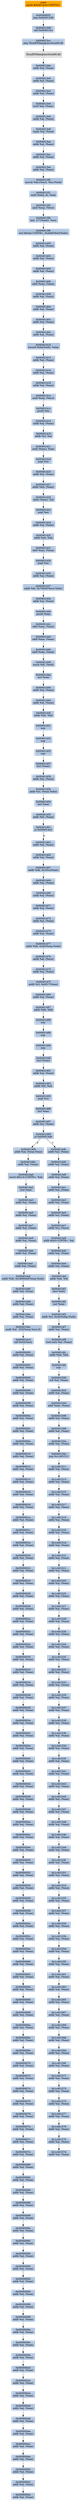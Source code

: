 digraph G {
node[shape=rectangle,style=filled,fillcolor=lightsteelblue,color=lightsteelblue]
bgcolor="transparent"
a0x004060eepushl_0x4014c4UINT32[label="start\npushl $0x4014c4<UINT32>",color="lightgrey",fillcolor="orange"];
a0x004060f3jmp_0x004013d9[label="0x004060f3\njmp 0x004013d9"];
a0x004013d9call_0x004013cc[label="0x004013d9\ncall 0x004013cc"];
a0x004013ccjmp_ThunRTMain_msvbvm60_dll[label="0x004013cc\njmp ThunRTMain@msvbvm60.dll"];
ThunRTMain_msvbvm60_dll[label="ThunRTMain@msvbvm60.dll",color="lightgrey",fillcolor="lightgrey"];
a0x004013deaddb_al_eax_[label="0x004013de\naddb %al, (%eax)"];
a0x004013e0addb_al_eax_[label="0x004013e0\naddb %al, (%eax)"];
a0x004013e2addb_al_eax_[label="0x004013e2\naddb %al, (%eax)"];
a0x004013e4xorb_al_eax_[label="0x004013e4\nxorb %al, (%eax)"];
a0x004013e6addb_al_eax_[label="0x004013e6\naddb %al, (%eax)"];
a0x004013e8cmpb_al_eax_[label="0x004013e8\ncmpb %al, (%eax)"];
a0x004013eaaddb_al_eax_[label="0x004013ea\naddb %al, (%eax)"];
a0x004013ecaddb_al_eax_[label="0x004013ec\naddb %al, (%eax)"];
a0x004013eeaddb_al_eax_[label="0x004013ee\naddb %al, (%eax)"];
a0x004013f0movsb_ds_esi__es_edi_[label="0x004013f0\nmovsb %ds:(%esi), %es:(%edi)"];
a0x004013f1andl_ebx4__eax[label="0x004013f1\nandl (%ebx,,4), %eax"];
a0x004013f4andl_esp_ecx_[label="0x004013f4\nandl %esp, (%ecx)"];
a0x004013f6leal__117edx__ecx[label="0x004013f6\nleal -117(%edx), %ecx"];
a0x004013f9xorl_0x4aUINT8_0x44603b42ebx_[label="0x004013f9\nxorl $0x4a<UINT8>, 0x44603b42(%ebx)"];
a0x00401400addb_al_eax_[label="0x00401400\naddb %al, (%eax)"];
a0x00401402addb_al_eax_[label="0x00401402\naddb %al, (%eax)"];
a0x00401404addb_al_eax_[label="0x00401404\naddb %al, (%eax)"];
a0x00401406addl_eax_eax_[label="0x00401406\naddl %eax, (%eax)"];
a0x00401408addb_al_eax_[label="0x00401408\naddb %al, (%eax)"];
a0x0040140aaddb_al_eax_[label="0x0040140a\naddb %al, (%eax)"];
a0x0040140caddb_al_eax_[label="0x0040140c\naddb %al, (%eax)"];
a0x0040140eaddb_al_eax_[label="0x0040140e\naddb %al, (%eax)"];
a0x00401410boundl_0x6eedi__ebp[label="0x00401410\nboundl 0x6e(%edi), %ebp"];
a0x00401413addb_al_eax_[label="0x00401413\naddb %al, (%eax)"];
a0x00401416addb_al_eax_[label="0x00401416\naddb %al, (%eax)"];
a0x00401418addb_al_eax_[label="0x00401418\naddb %al, (%eax)"];
a0x0040141aandl_esp_ecx_[label="0x0040141a\nandl %esp, (%ecx)"];
a0x0040141cpushl_es[label="0x0040141c\npushl %es"];
a0x0040141daddb_al_eax_[label="0x0040141d\naddb %al, (%eax)"];
a0x0040141faddb_cl_al[label="0x0040141f\naddb %cl, %al"];
a0x00401421andl_eax__eax[label="0x00401421\nandl (%eax), %eax"];
a0x00401424popl_es[label="0x00401424\npopl %es"];
a0x00401425addb_al_eax_[label="0x00401425\naddb %al, (%eax)"];
a0x00401427addb_bh_eax_[label="0x00401427\naddb %bh, (%eax)"];
a0x00401429sbbb_eax__al[label="0x00401429\nsbbb (%eax), %al"];
a0x0040142cpopl_es[label="0x0040142c\npopl %es"];
a0x0040142daddb_al_eax_[label="0x0040142d\naddb %al, (%eax)"];
a0x0040142faddb_ah_ah[label="0x0040142f\naddb %ah, %ah"];
a0x00401431sbbl_eax_eax_[label="0x00401431\nsbbl %eax, (%eax)"];
a0x00401434popl_es[label="0x00401434\npopl %es"];
a0x00401435addb_al_eax_[label="0x00401435\naddb %al, (%eax)"];
a0x00401437addb_bl_0x70040ecxebx_[label="0x00401437\naddb %bl, 0x70040(%ecx,%ebx)"];
a0x0040143eaddb_al_eax_[label="0x0040143e\naddb %al, (%eax)"];
a0x00401440pushl_eax[label="0x00401440\npushl %eax"];
a0x00401441sbbl_eax_eax_[label="0x00401441\nsbbl %eax, (%eax)"];
a0x00401444addl_eax_eax_[label="0x00401444\naddl %eax, (%eax)"];
a0x00401446addl_eax_eax_[label="0x00401446\naddl %eax, (%eax)"];
a0x00401448movb_dl_edi_[label="0x00401448\nmovb %dl, (%edi)"];
a0x0040144aincl_eax[label="0x0040144a\nincl %eax"];
a0x0040144baddb_al_eax_[label="0x0040144b\naddb %al, (%eax)"];
a0x0040144daddb_al_eax_[label="0x0040144d\naddb %al, (%eax)"];
a0x0040144faddb_bh_bh[label="0x0040144f\naddb %bh, %bh"];
a0x00401451nop_[label="0x00401451\nnop "];
a0x00401453nop_[label="0x00401453\nnop "];
a0x00401455nop_[label="0x00401455\nnop "];
a0x00401457incl_eax_[label="0x00401457\nincl (%eax)"];
a0x00401459addb_al_eax_[label="0x00401459\naddb %al, (%eax)"];
a0x0040145baddb_cl_eaxebx_[label="0x0040145b\naddb %cl, (%eax,%ebx)"];
a0x0040145eincl_eax[label="0x0040145e\nincl %eax"];
a0x0040145faddb_bl_eax_[label="0x0040145f\naddb %bl, (%eax)"];
a0x00401461jo_0x004014a3[label="0x00401461\njo 0x004014a3"];
a0x00401463addb_al_eax_[label="0x00401463\naddb %al, (%eax)"];
a0x00401465addb_al_eax_[label="0x00401465\naddb %al, (%eax)"];
a0x00401467addb_dh_0x191aeax_[label="0x00401467\naddb %dh, 0x191a(%eax)"];
a0x0040146daddb_al_eax_[label="0x0040146d\naddb %al, (%eax)"];
a0x0040146faddb_al_eax_[label="0x0040146f\naddb %al, (%eax)"];
a0x00401471addb_al_eax_[label="0x00401471\naddb %al, (%eax)"];
a0x00401473addb_al_eax_[label="0x00401473\naddb %al, (%eax)"];
a0x00401475addb_al_eax_[label="0x00401475\naddb %al, (%eax)"];
a0x00401477addb_bh_0x40espedx_[label="0x00401477\naddb %bh, 0x40(%esp,%edx)"];
a0x0040147baddb_al_ecx_[label="0x0040147b\naddb %al, (%ecx)"];
a0x0040147daddb_al_eax_[label="0x0040147d\naddb %al, (%eax)"];
a0x0040147faddb_cl_0x4017eax_[label="0x0040147f\naddb %cl, 0x4017(%eax)"];
a0x00401485addb_al_eax_[label="0x00401485\naddb %al, (%eax)"];
a0x00401487addb_bh_bh[label="0x00401487\naddb %bh, %bh"];
a0x00401489nop_[label="0x00401489\nnop "];
a0x0040148bnop_[label="0x0040148b\nnop "];
a0x0040148dnop_[label="0x0040148d\nnop "];
a0x0040148fincl_eax_[label="0x0040148f\nincl (%eax)"];
a0x00401491addb_al_eax_[label="0x00401491\naddb %al, (%eax)"];
a0x00401493addb_bl_ah[label="0x00401493\naddb %bl, %ah"];
a0x00401495popl_ss[label="0x00401495\npopl %ss"];
a0x00401496incl_eax[label="0x00401496\nincl %eax"];
a0x00401497addb_cl_eax_[label="0x00401497\naddb %cl, (%eax)"];
a0x00401499jo_0x004014db[label="0x00401499\njo 0x004014db"];
a0x0040149baddb_al_eaxeax_[label="0x0040149b\naddb %al, (%eax,%eax)"];
a0x004014dbaddb_al_eax_[label="0x004014db\naddb %al, (%eax)"];
a0x004014ddaddb_al_eax_[label="0x004014dd\naddb %al, (%eax)"];
a0x004014dfaddb_al_eax_[label="0x004014df\naddb %al, (%eax)"];
a0x004014e1addb_al_eax_[label="0x004014e1\naddb %al, (%eax)"];
a0x004014e3addb_al_eax_[label="0x004014e3\naddb %al, (%eax)"];
a0x004014e5addb_cl_edx_[label="0x004014e5\naddb %cl, (%edx)"];
a0x004014e7addb_cl_ecx_[label="0x004014e7\naddb %cl, (%ecx)"];
a0x004014e9addb_0x0UINT8_al[label="0x004014e9\naddb $0x0<UINT8>, %al"];
a0x004014ebaddb_al_eax_[label="0x004014eb\naddb %al, (%eax)"];
a0x004014edaddb_al_eax_[label="0x004014ed\naddb %al, (%eax)"];
a0x004014efaddb_ah_dl[label="0x004014ef\naddb %ah, %dl"];
a0x004014f1decl_ebx[label="0x004014f1\ndecl %ebx"];
a0x004014f2incl_eax[label="0x004014f2\nincl %eax"];
a0x004014f3addb_cl_0x40ebpedx_[label="0x004014f3\naddb %cl, 0x40(%ebp,%edx)"];
a0x004014f7addb_al_eax_[label="0x004014f7\naddb %al, (%eax)"];
a0x004014f9lock_xorb_al_eax_[label="0x004014f9\nlock xorb %al, (%eax)"];
a0x004014fcaddb_bh_bh[label="0x004014fc\naddb %bh, %bh"];
a0x004014fenop_[label="0x004014fe\nnop "];
a0x00401500orb_al_eax_[label="0x00401500\norb %al, (%eax)"];
a0x00401502addb_al_eax_[label="0x00401502\naddb %al, (%eax)"];
a0x00401504addl_eax_eax_[label="0x00401504\naddl %eax, (%eax)"];
a0x00401506addb_al_eax_[label="0x00401506\naddb %al, (%eax)"];
a0x00401508addb_al_eax_[label="0x00401508\naddb %al, (%eax)"];
a0x0040150aaddb_al_eax_[label="0x0040150a\naddb %al, (%eax)"];
a0x0040150cjmp_0x1c401511[label="0x0040150c\njmp 0x1c401511"];
a0x1c401511addb_al_eax_[label="0x1c401511\naddb %al, (%eax)"];
a0x1c401513addb_al_eax_[label="0x1c401513\naddb %al, (%eax)"];
a0x1c401515addb_al_eax_[label="0x1c401515\naddb %al, (%eax)"];
a0x1c401517addb_al_eax_[label="0x1c401517\naddb %al, (%eax)"];
a0x1c401519addb_al_eax_[label="0x1c401519\naddb %al, (%eax)"];
a0x1c40151baddb_al_eax_[label="0x1c40151b\naddb %al, (%eax)"];
a0x1c40151daddb_al_eax_[label="0x1c40151d\naddb %al, (%eax)"];
a0x1c40151faddb_al_eax_[label="0x1c40151f\naddb %al, (%eax)"];
a0x1c401521addb_al_eax_[label="0x1c401521\naddb %al, (%eax)"];
a0x1c401523addb_al_eax_[label="0x1c401523\naddb %al, (%eax)"];
a0x1c401525addb_al_eax_[label="0x1c401525\naddb %al, (%eax)"];
a0x1c401527addb_al_eax_[label="0x1c401527\naddb %al, (%eax)"];
a0x1c401529addb_al_eax_[label="0x1c401529\naddb %al, (%eax)"];
a0x1c40152baddb_al_eax_[label="0x1c40152b\naddb %al, (%eax)"];
a0x1c40152daddb_al_eax_[label="0x1c40152d\naddb %al, (%eax)"];
a0x1c40152faddb_al_eax_[label="0x1c40152f\naddb %al, (%eax)"];
a0x1c401531addb_al_eax_[label="0x1c401531\naddb %al, (%eax)"];
a0x1c401533addb_al_eax_[label="0x1c401533\naddb %al, (%eax)"];
a0x1c401535addb_al_eax_[label="0x1c401535\naddb %al, (%eax)"];
a0x1c401537addb_al_eax_[label="0x1c401537\naddb %al, (%eax)"];
a0x1c401539addb_al_eax_[label="0x1c401539\naddb %al, (%eax)"];
a0x1c40153baddb_al_eax_[label="0x1c40153b\naddb %al, (%eax)"];
a0x1c40153daddb_al_eax_[label="0x1c40153d\naddb %al, (%eax)"];
a0x1c40153faddb_al_eax_[label="0x1c40153f\naddb %al, (%eax)"];
a0x1c401541addb_al_eax_[label="0x1c401541\naddb %al, (%eax)"];
a0x1c401543addb_al_eax_[label="0x1c401543\naddb %al, (%eax)"];
a0x1c401545addb_al_eax_[label="0x1c401545\naddb %al, (%eax)"];
a0x1c401547addb_al_eax_[label="0x1c401547\naddb %al, (%eax)"];
a0x1c401549addb_al_eax_[label="0x1c401549\naddb %al, (%eax)"];
a0x1c40154baddb_al_eax_[label="0x1c40154b\naddb %al, (%eax)"];
a0x1c40154daddb_al_eax_[label="0x1c40154d\naddb %al, (%eax)"];
a0x1c40154faddb_al_eax_[label="0x1c40154f\naddb %al, (%eax)"];
a0x1c401551addb_al_eax_[label="0x1c401551\naddb %al, (%eax)"];
a0x1c401553addb_al_eax_[label="0x1c401553\naddb %al, (%eax)"];
a0x1c401555addb_al_eax_[label="0x1c401555\naddb %al, (%eax)"];
a0x1c401557addb_al_eax_[label="0x1c401557\naddb %al, (%eax)"];
a0x1c401559addb_al_eax_[label="0x1c401559\naddb %al, (%eax)"];
a0x1c40155baddb_al_eax_[label="0x1c40155b\naddb %al, (%eax)"];
a0x1c40155daddb_al_eax_[label="0x1c40155d\naddb %al, (%eax)"];
a0x1c40155faddb_al_eax_[label="0x1c40155f\naddb %al, (%eax)"];
a0x1c401561addb_al_eax_[label="0x1c401561\naddb %al, (%eax)"];
a0x1c401563addb_al_eax_[label="0x1c401563\naddb %al, (%eax)"];
a0x1c401565addb_al_eax_[label="0x1c401565\naddb %al, (%eax)"];
a0x1c401567addb_al_eax_[label="0x1c401567\naddb %al, (%eax)"];
a0x1c401569addb_al_eax_[label="0x1c401569\naddb %al, (%eax)"];
a0x1c40156baddb_al_eax_[label="0x1c40156b\naddb %al, (%eax)"];
a0x1c40156daddb_al_eax_[label="0x1c40156d\naddb %al, (%eax)"];
a0x1c40156faddb_al_eax_[label="0x1c40156f\naddb %al, (%eax)"];
a0x1c401571addb_al_eax_[label="0x1c401571\naddb %al, (%eax)"];
a0x1c401573addb_al_eax_[label="0x1c401573\naddb %al, (%eax)"];
a0x1c401575addb_al_eax_[label="0x1c401575\naddb %al, (%eax)"];
a0x1c401577addb_al_eax_[label="0x1c401577\naddb %al, (%eax)"];
a0x1c401579addb_al_eax_[label="0x1c401579\naddb %al, (%eax)"];
a0x1c40157baddb_al_eax_[label="0x1c40157b\naddb %al, (%eax)"];
a0x1c40157daddb_al_eax_[label="0x1c40157d\naddb %al, (%eax)"];
a0x0040149eaddb_al_eax_[label="0x0040149e\naddb %al, (%eax)"];
a0x004014a0movb_0x14UINT8_ah[label="0x004014a0\nmovb $0x14<UINT8>, %ah"];
a0x004014a2incl_eax[label="0x004014a2\nincl %eax"];
a0x004014a3addb_al_eax_[label="0x004014a3\naddb %al, (%eax)"];
a0x004014a5addb_al_eax_[label="0x004014a5\naddb %al, (%eax)"];
a0x004014a7addb_al_eax_[label="0x004014a7\naddb %al, (%eax)"];
a0x004014a9addb_al_eax_[label="0x004014a9\naddb %al, (%eax)"];
a0x004014abaddb_al_eax_[label="0x004014ab\naddb %al, (%eax)"];
a0x004014adaddb_al_eax_[label="0x004014ad\naddb %al, (%eax)"];
a0x004014afaddb_dh_0x1800040espedx_[label="0x004014af\naddb %dh, 0x1800040(%esp,%edx)"];
a0x004014b6addb_al_eax_[label="0x004014b6\naddb %al, (%eax)"];
a0x004014b8addb_al_eax_[label="0x004014b8\naddb %al, (%eax)"];
a0x004014baaddb_al_eax_[label="0x004014ba\naddb %al, (%eax)"];
a0x004014bcandb_al__253especx8_[label="0x004014bc\nandb %al, -253(%esp,%ecx,8)"];
a0x004014c3call_0x42esi_[label="0x004014c3\ncall 0x42(%esi)"];
a0x00000000addb_al_eax_[label="0x00000000\naddb %al, (%eax)"];
a0x00000002addb_al_eax_[label="0x00000002\naddb %al, (%eax)"];
a0x00000004addb_al_eax_[label="0x00000004\naddb %al, (%eax)"];
a0x00000006addb_al_eax_[label="0x00000006\naddb %al, (%eax)"];
a0x00000008addb_al_eax_[label="0x00000008\naddb %al, (%eax)"];
a0x0000000aaddb_al_eax_[label="0x0000000a\naddb %al, (%eax)"];
a0x0000000caddb_al_eax_[label="0x0000000c\naddb %al, (%eax)"];
a0x0000000eaddb_al_eax_[label="0x0000000e\naddb %al, (%eax)"];
a0x00000010addb_al_eax_[label="0x00000010\naddb %al, (%eax)"];
a0x00000012addb_al_eax_[label="0x00000012\naddb %al, (%eax)"];
a0x00000014addb_al_eax_[label="0x00000014\naddb %al, (%eax)"];
a0x00000016addb_al_eax_[label="0x00000016\naddb %al, (%eax)"];
a0x00000018addb_al_eax_[label="0x00000018\naddb %al, (%eax)"];
a0x0000001aaddb_al_eax_[label="0x0000001a\naddb %al, (%eax)"];
a0x0000001caddb_al_eax_[label="0x0000001c\naddb %al, (%eax)"];
a0x0000001eaddb_al_eax_[label="0x0000001e\naddb %al, (%eax)"];
a0x00000020addb_al_eax_[label="0x00000020\naddb %al, (%eax)"];
a0x00000022addb_al_eax_[label="0x00000022\naddb %al, (%eax)"];
a0x00000024addb_al_eax_[label="0x00000024\naddb %al, (%eax)"];
a0x00000026addb_al_eax_[label="0x00000026\naddb %al, (%eax)"];
a0x00000028addb_al_eax_[label="0x00000028\naddb %al, (%eax)"];
a0x0000002aaddb_al_eax_[label="0x0000002a\naddb %al, (%eax)"];
a0x0000002caddb_al_eax_[label="0x0000002c\naddb %al, (%eax)"];
a0x0000002eaddb_al_eax_[label="0x0000002e\naddb %al, (%eax)"];
a0x00000030addb_al_eax_[label="0x00000030\naddb %al, (%eax)"];
a0x00000032addb_al_eax_[label="0x00000032\naddb %al, (%eax)"];
a0x00000034addb_al_eax_[label="0x00000034\naddb %al, (%eax)"];
a0x00000036addb_al_eax_[label="0x00000036\naddb %al, (%eax)"];
a0x00000038addb_al_eax_[label="0x00000038\naddb %al, (%eax)"];
a0x0000003aaddb_al_eax_[label="0x0000003a\naddb %al, (%eax)"];
a0x0000003caddb_al_eax_[label="0x0000003c\naddb %al, (%eax)"];
a0x0000003eaddb_al_eax_[label="0x0000003e\naddb %al, (%eax)"];
a0x00000040addb_al_eax_[label="0x00000040\naddb %al, (%eax)"];
a0x00000042addb_al_eax_[label="0x00000042\naddb %al, (%eax)"];
a0x00000044addb_al_eax_[label="0x00000044\naddb %al, (%eax)"];
a0x00000046addb_al_eax_[label="0x00000046\naddb %al, (%eax)"];
a0x00000048addb_al_eax_[label="0x00000048\naddb %al, (%eax)"];
a0x0000004aaddb_al_eax_[label="0x0000004a\naddb %al, (%eax)"];
a0x0000004caddb_al_eax_[label="0x0000004c\naddb %al, (%eax)"];
a0x0000004eaddb_al_eax_[label="0x0000004e\naddb %al, (%eax)"];
a0x00000050addb_al_eax_[label="0x00000050\naddb %al, (%eax)"];
a0x00000052addb_al_eax_[label="0x00000052\naddb %al, (%eax)"];
a0x00000054addb_al_eax_[label="0x00000054\naddb %al, (%eax)"];
a0x00000056addb_al_eax_[label="0x00000056\naddb %al, (%eax)"];
a0x00000058addb_al_eax_[label="0x00000058\naddb %al, (%eax)"];
a0x0000005aaddb_al_eax_[label="0x0000005a\naddb %al, (%eax)"];
a0x0000005caddb_al_eax_[label="0x0000005c\naddb %al, (%eax)"];
a0x0000005eaddb_al_eax_[label="0x0000005e\naddb %al, (%eax)"];
a0x00000060addb_al_eax_[label="0x00000060\naddb %al, (%eax)"];
a0x00000062addb_al_eax_[label="0x00000062\naddb %al, (%eax)"];
a0x00000064addb_al_eax_[label="0x00000064\naddb %al, (%eax)"];
a0x00000066addb_al_eax_[label="0x00000066\naddb %al, (%eax)"];
a0x00000068addb_al_eax_[label="0x00000068\naddb %al, (%eax)"];
a0x0000006aaddb_al_eax_[label="0x0000006a\naddb %al, (%eax)"];
a0x0000006caddb_al_eax_[label="0x0000006c\naddb %al, (%eax)"];
a0x0000006eaddb_al_eax_[label="0x0000006e\naddb %al, (%eax)"];
a0x00000070addb_al_eax_[label="0x00000070\naddb %al, (%eax)"];
a0x00000072addb_al_eax_[label="0x00000072\naddb %al, (%eax)"];
a0x00000074addb_al_eax_[label="0x00000074\naddb %al, (%eax)"];
a0x00000076addb_al_eax_[label="0x00000076\naddb %al, (%eax)"];
a0x00000078addb_al_eax_[label="0x00000078\naddb %al, (%eax)"];
a0x0000007aaddb_al_eax_[label="0x0000007a\naddb %al, (%eax)"];
a0x0000007caddb_al_eax_[label="0x0000007c\naddb %al, (%eax)"];
a0x0000007eaddb_al_eax_[label="0x0000007e\naddb %al, (%eax)"];
a0x00000080addb_al_eax_[label="0x00000080\naddb %al, (%eax)"];
a0x00000082addb_al_eax_[label="0x00000082\naddb %al, (%eax)"];
a0x00000084addb_al_eax_[label="0x00000084\naddb %al, (%eax)"];
a0x00000086addb_al_eax_[label="0x00000086\naddb %al, (%eax)"];
a0x00000088addb_al_eax_[label="0x00000088\naddb %al, (%eax)"];
a0x0000008aaddb_al_eax_[label="0x0000008a\naddb %al, (%eax)"];
a0x0000008caddb_al_eax_[label="0x0000008c\naddb %al, (%eax)"];
a0x0000008eaddb_al_eax_[label="0x0000008e\naddb %al, (%eax)"];
a0x00000090addb_al_eax_[label="0x00000090\naddb %al, (%eax)"];
a0x00000092addb_al_eax_[label="0x00000092\naddb %al, (%eax)"];
a0x00000094addb_al_eax_[label="0x00000094\naddb %al, (%eax)"];
a0x00000096addb_al_eax_[label="0x00000096\naddb %al, (%eax)"];
a0x00000098addb_al_eax_[label="0x00000098\naddb %al, (%eax)"];
a0x0000009aaddb_al_eax_[label="0x0000009a\naddb %al, (%eax)"];
a0x0000009caddb_al_eax_[label="0x0000009c\naddb %al, (%eax)"];
a0x0000009eaddb_al_eax_[label="0x0000009e\naddb %al, (%eax)"];
a0x000000a0addb_al_eax_[label="0x000000a0\naddb %al, (%eax)"];
a0x000000a2addb_al_eax_[label="0x000000a2\naddb %al, (%eax)"];
a0x000000a4addb_al_eax_[label="0x000000a4\naddb %al, (%eax)"];
a0x000000a6addb_al_eax_[label="0x000000a6\naddb %al, (%eax)"];
a0x000000a8addb_al_eax_[label="0x000000a8\naddb %al, (%eax)"];
a0x000000aaaddb_al_eax_[label="0x000000aa\naddb %al, (%eax)"];
a0x000000acaddb_al_eax_[label="0x000000ac\naddb %al, (%eax)"];
a0x000000aeaddb_al_eax_[label="0x000000ae\naddb %al, (%eax)"];
a0x000000b0addb_al_eax_[label="0x000000b0\naddb %al, (%eax)"];
a0x000000b2addb_al_eax_[label="0x000000b2\naddb %al, (%eax)"];
a0x000000b4addb_al_eax_[label="0x000000b4\naddb %al, (%eax)"];
a0x004060eepushl_0x4014c4UINT32 -> a0x004060f3jmp_0x004013d9 [color="#000000"];
a0x004060f3jmp_0x004013d9 -> a0x004013d9call_0x004013cc [color="#000000"];
a0x004013d9call_0x004013cc -> a0x004013ccjmp_ThunRTMain_msvbvm60_dll [color="#000000"];
a0x004013ccjmp_ThunRTMain_msvbvm60_dll -> ThunRTMain_msvbvm60_dll [color="#000000"];
ThunRTMain_msvbvm60_dll -> a0x004013deaddb_al_eax_ [color="#000000"];
a0x004013deaddb_al_eax_ -> a0x004013e0addb_al_eax_ [color="#000000"];
a0x004013e0addb_al_eax_ -> a0x004013e2addb_al_eax_ [color="#000000"];
a0x004013e2addb_al_eax_ -> a0x004013e4xorb_al_eax_ [color="#000000"];
a0x004013e4xorb_al_eax_ -> a0x004013e6addb_al_eax_ [color="#000000"];
a0x004013e6addb_al_eax_ -> a0x004013e8cmpb_al_eax_ [color="#000000"];
a0x004013e8cmpb_al_eax_ -> a0x004013eaaddb_al_eax_ [color="#000000"];
a0x004013eaaddb_al_eax_ -> a0x004013ecaddb_al_eax_ [color="#000000"];
a0x004013ecaddb_al_eax_ -> a0x004013eeaddb_al_eax_ [color="#000000"];
a0x004013eeaddb_al_eax_ -> a0x004013f0movsb_ds_esi__es_edi_ [color="#000000"];
a0x004013f0movsb_ds_esi__es_edi_ -> a0x004013f1andl_ebx4__eax [color="#000000"];
a0x004013f1andl_ebx4__eax -> a0x004013f4andl_esp_ecx_ [color="#000000"];
a0x004013f4andl_esp_ecx_ -> a0x004013f6leal__117edx__ecx [color="#000000"];
a0x004013f6leal__117edx__ecx -> a0x004013f9xorl_0x4aUINT8_0x44603b42ebx_ [color="#000000"];
a0x004013f9xorl_0x4aUINT8_0x44603b42ebx_ -> a0x00401400addb_al_eax_ [color="#000000"];
a0x00401400addb_al_eax_ -> a0x00401402addb_al_eax_ [color="#000000"];
a0x00401402addb_al_eax_ -> a0x00401404addb_al_eax_ [color="#000000"];
a0x00401404addb_al_eax_ -> a0x00401406addl_eax_eax_ [color="#000000"];
a0x00401406addl_eax_eax_ -> a0x00401408addb_al_eax_ [color="#000000"];
a0x00401408addb_al_eax_ -> a0x0040140aaddb_al_eax_ [color="#000000"];
a0x0040140aaddb_al_eax_ -> a0x0040140caddb_al_eax_ [color="#000000"];
a0x0040140caddb_al_eax_ -> a0x0040140eaddb_al_eax_ [color="#000000"];
a0x0040140eaddb_al_eax_ -> a0x00401410boundl_0x6eedi__ebp [color="#000000"];
a0x00401410boundl_0x6eedi__ebp -> a0x00401413addb_al_eax_ [color="#000000"];
a0x00401413addb_al_eax_ -> a0x00401416addb_al_eax_ [color="#000000"];
a0x00401416addb_al_eax_ -> a0x00401418addb_al_eax_ [color="#000000"];
a0x00401418addb_al_eax_ -> a0x0040141aandl_esp_ecx_ [color="#000000"];
a0x0040141aandl_esp_ecx_ -> a0x0040141cpushl_es [color="#000000"];
a0x0040141cpushl_es -> a0x0040141daddb_al_eax_ [color="#000000"];
a0x0040141daddb_al_eax_ -> a0x0040141faddb_cl_al [color="#000000"];
a0x0040141faddb_cl_al -> a0x00401421andl_eax__eax [color="#000000"];
a0x00401421andl_eax__eax -> a0x00401424popl_es [color="#000000"];
a0x00401424popl_es -> a0x00401425addb_al_eax_ [color="#000000"];
a0x00401425addb_al_eax_ -> a0x00401427addb_bh_eax_ [color="#000000"];
a0x00401427addb_bh_eax_ -> a0x00401429sbbb_eax__al [color="#000000"];
a0x00401429sbbb_eax__al -> a0x0040142cpopl_es [color="#000000"];
a0x0040142cpopl_es -> a0x0040142daddb_al_eax_ [color="#000000"];
a0x0040142daddb_al_eax_ -> a0x0040142faddb_ah_ah [color="#000000"];
a0x0040142faddb_ah_ah -> a0x00401431sbbl_eax_eax_ [color="#000000"];
a0x00401431sbbl_eax_eax_ -> a0x00401434popl_es [color="#000000"];
a0x00401434popl_es -> a0x00401435addb_al_eax_ [color="#000000"];
a0x00401435addb_al_eax_ -> a0x00401437addb_bl_0x70040ecxebx_ [color="#000000"];
a0x00401437addb_bl_0x70040ecxebx_ -> a0x0040143eaddb_al_eax_ [color="#000000"];
a0x0040143eaddb_al_eax_ -> a0x00401440pushl_eax [color="#000000"];
a0x00401440pushl_eax -> a0x00401441sbbl_eax_eax_ [color="#000000"];
a0x00401441sbbl_eax_eax_ -> a0x00401444addl_eax_eax_ [color="#000000"];
a0x00401444addl_eax_eax_ -> a0x00401446addl_eax_eax_ [color="#000000"];
a0x00401446addl_eax_eax_ -> a0x00401448movb_dl_edi_ [color="#000000"];
a0x00401448movb_dl_edi_ -> a0x0040144aincl_eax [color="#000000"];
a0x0040144aincl_eax -> a0x0040144baddb_al_eax_ [color="#000000"];
a0x0040144baddb_al_eax_ -> a0x0040144daddb_al_eax_ [color="#000000"];
a0x0040144daddb_al_eax_ -> a0x0040144faddb_bh_bh [color="#000000"];
a0x0040144faddb_bh_bh -> a0x00401451nop_ [color="#000000"];
a0x00401451nop_ -> a0x00401453nop_ [color="#000000"];
a0x00401453nop_ -> a0x00401455nop_ [color="#000000"];
a0x00401455nop_ -> a0x00401457incl_eax_ [color="#000000"];
a0x00401457incl_eax_ -> a0x00401459addb_al_eax_ [color="#000000"];
a0x00401459addb_al_eax_ -> a0x0040145baddb_cl_eaxebx_ [color="#000000"];
a0x0040145baddb_cl_eaxebx_ -> a0x0040145eincl_eax [color="#000000"];
a0x0040145eincl_eax -> a0x0040145faddb_bl_eax_ [color="#000000"];
a0x0040145faddb_bl_eax_ -> a0x00401461jo_0x004014a3 [color="#000000"];
a0x00401461jo_0x004014a3 -> a0x00401463addb_al_eax_ [color="#000000",label="F"];
a0x00401463addb_al_eax_ -> a0x00401465addb_al_eax_ [color="#000000"];
a0x00401465addb_al_eax_ -> a0x00401467addb_dh_0x191aeax_ [color="#000000"];
a0x00401467addb_dh_0x191aeax_ -> a0x0040146daddb_al_eax_ [color="#000000"];
a0x0040146daddb_al_eax_ -> a0x0040146faddb_al_eax_ [color="#000000"];
a0x0040146faddb_al_eax_ -> a0x00401471addb_al_eax_ [color="#000000"];
a0x00401471addb_al_eax_ -> a0x00401473addb_al_eax_ [color="#000000"];
a0x00401473addb_al_eax_ -> a0x00401475addb_al_eax_ [color="#000000"];
a0x00401475addb_al_eax_ -> a0x00401477addb_bh_0x40espedx_ [color="#000000"];
a0x00401477addb_bh_0x40espedx_ -> a0x0040147baddb_al_ecx_ [color="#000000"];
a0x0040147baddb_al_ecx_ -> a0x0040147daddb_al_eax_ [color="#000000"];
a0x0040147daddb_al_eax_ -> a0x0040147faddb_cl_0x4017eax_ [color="#000000"];
a0x0040147faddb_cl_0x4017eax_ -> a0x00401485addb_al_eax_ [color="#000000"];
a0x00401485addb_al_eax_ -> a0x00401487addb_bh_bh [color="#000000"];
a0x00401487addb_bh_bh -> a0x00401489nop_ [color="#000000"];
a0x00401489nop_ -> a0x0040148bnop_ [color="#000000"];
a0x0040148bnop_ -> a0x0040148dnop_ [color="#000000"];
a0x0040148dnop_ -> a0x0040148fincl_eax_ [color="#000000"];
a0x0040148fincl_eax_ -> a0x00401491addb_al_eax_ [color="#000000"];
a0x00401491addb_al_eax_ -> a0x00401493addb_bl_ah [color="#000000"];
a0x00401493addb_bl_ah -> a0x00401495popl_ss [color="#000000"];
a0x00401495popl_ss -> a0x00401496incl_eax [color="#000000"];
a0x00401496incl_eax -> a0x00401497addb_cl_eax_ [color="#000000"];
a0x00401497addb_cl_eax_ -> a0x00401499jo_0x004014db [color="#000000"];
a0x00401499jo_0x004014db -> a0x0040149baddb_al_eaxeax_ [color="#000000",label="F"];
a0x00401499jo_0x004014db -> a0x004014dbaddb_al_eax_ [color="#000000",label="T"];
a0x004014dbaddb_al_eax_ -> a0x004014ddaddb_al_eax_ [color="#000000"];
a0x004014ddaddb_al_eax_ -> a0x004014dfaddb_al_eax_ [color="#000000"];
a0x004014dfaddb_al_eax_ -> a0x004014e1addb_al_eax_ [color="#000000"];
a0x004014e1addb_al_eax_ -> a0x004014e3addb_al_eax_ [color="#000000"];
a0x004014e3addb_al_eax_ -> a0x004014e5addb_cl_edx_ [color="#000000"];
a0x004014e5addb_cl_edx_ -> a0x004014e7addb_cl_ecx_ [color="#000000"];
a0x004014e7addb_cl_ecx_ -> a0x004014e9addb_0x0UINT8_al [color="#000000"];
a0x004014e9addb_0x0UINT8_al -> a0x004014ebaddb_al_eax_ [color="#000000"];
a0x004014ebaddb_al_eax_ -> a0x004014edaddb_al_eax_ [color="#000000"];
a0x004014edaddb_al_eax_ -> a0x004014efaddb_ah_dl [color="#000000"];
a0x004014efaddb_ah_dl -> a0x004014f1decl_ebx [color="#000000"];
a0x004014f1decl_ebx -> a0x004014f2incl_eax [color="#000000"];
a0x004014f2incl_eax -> a0x004014f3addb_cl_0x40ebpedx_ [color="#000000"];
a0x004014f3addb_cl_0x40ebpedx_ -> a0x004014f7addb_al_eax_ [color="#000000"];
a0x004014f7addb_al_eax_ -> a0x004014f9lock_xorb_al_eax_ [color="#000000"];
a0x004014f9lock_xorb_al_eax_ -> a0x004014fcaddb_bh_bh [color="#000000"];
a0x004014fcaddb_bh_bh -> a0x004014fenop_ [color="#000000"];
a0x004014fenop_ -> a0x00401500orb_al_eax_ [color="#000000"];
a0x00401500orb_al_eax_ -> a0x00401502addb_al_eax_ [color="#000000"];
a0x00401502addb_al_eax_ -> a0x00401504addl_eax_eax_ [color="#000000"];
a0x00401504addl_eax_eax_ -> a0x00401506addb_al_eax_ [color="#000000"];
a0x00401506addb_al_eax_ -> a0x00401508addb_al_eax_ [color="#000000"];
a0x00401508addb_al_eax_ -> a0x0040150aaddb_al_eax_ [color="#000000"];
a0x0040150aaddb_al_eax_ -> a0x0040150cjmp_0x1c401511 [color="#000000"];
a0x0040150cjmp_0x1c401511 -> a0x1c401511addb_al_eax_ [color="#000000"];
a0x1c401511addb_al_eax_ -> a0x1c401513addb_al_eax_ [color="#000000"];
a0x1c401513addb_al_eax_ -> a0x1c401515addb_al_eax_ [color="#000000"];
a0x1c401515addb_al_eax_ -> a0x1c401517addb_al_eax_ [color="#000000"];
a0x1c401517addb_al_eax_ -> a0x1c401519addb_al_eax_ [color="#000000"];
a0x1c401519addb_al_eax_ -> a0x1c40151baddb_al_eax_ [color="#000000"];
a0x1c40151baddb_al_eax_ -> a0x1c40151daddb_al_eax_ [color="#000000"];
a0x1c40151daddb_al_eax_ -> a0x1c40151faddb_al_eax_ [color="#000000"];
a0x1c40151faddb_al_eax_ -> a0x1c401521addb_al_eax_ [color="#000000"];
a0x1c401521addb_al_eax_ -> a0x1c401523addb_al_eax_ [color="#000000"];
a0x1c401523addb_al_eax_ -> a0x1c401525addb_al_eax_ [color="#000000"];
a0x1c401525addb_al_eax_ -> a0x1c401527addb_al_eax_ [color="#000000"];
a0x1c401527addb_al_eax_ -> a0x1c401529addb_al_eax_ [color="#000000"];
a0x1c401529addb_al_eax_ -> a0x1c40152baddb_al_eax_ [color="#000000"];
a0x1c40152baddb_al_eax_ -> a0x1c40152daddb_al_eax_ [color="#000000"];
a0x1c40152daddb_al_eax_ -> a0x1c40152faddb_al_eax_ [color="#000000"];
a0x1c40152faddb_al_eax_ -> a0x1c401531addb_al_eax_ [color="#000000"];
a0x1c401531addb_al_eax_ -> a0x1c401533addb_al_eax_ [color="#000000"];
a0x1c401533addb_al_eax_ -> a0x1c401535addb_al_eax_ [color="#000000"];
a0x1c401535addb_al_eax_ -> a0x1c401537addb_al_eax_ [color="#000000"];
a0x1c401537addb_al_eax_ -> a0x1c401539addb_al_eax_ [color="#000000"];
a0x1c401539addb_al_eax_ -> a0x1c40153baddb_al_eax_ [color="#000000"];
a0x1c40153baddb_al_eax_ -> a0x1c40153daddb_al_eax_ [color="#000000"];
a0x1c40153daddb_al_eax_ -> a0x1c40153faddb_al_eax_ [color="#000000"];
a0x1c40153faddb_al_eax_ -> a0x1c401541addb_al_eax_ [color="#000000"];
a0x1c401541addb_al_eax_ -> a0x1c401543addb_al_eax_ [color="#000000"];
a0x1c401543addb_al_eax_ -> a0x1c401545addb_al_eax_ [color="#000000"];
a0x1c401545addb_al_eax_ -> a0x1c401547addb_al_eax_ [color="#000000"];
a0x1c401547addb_al_eax_ -> a0x1c401549addb_al_eax_ [color="#000000"];
a0x1c401549addb_al_eax_ -> a0x1c40154baddb_al_eax_ [color="#000000"];
a0x1c40154baddb_al_eax_ -> a0x1c40154daddb_al_eax_ [color="#000000"];
a0x1c40154daddb_al_eax_ -> a0x1c40154faddb_al_eax_ [color="#000000"];
a0x1c40154faddb_al_eax_ -> a0x1c401551addb_al_eax_ [color="#000000"];
a0x1c401551addb_al_eax_ -> a0x1c401553addb_al_eax_ [color="#000000"];
a0x1c401553addb_al_eax_ -> a0x1c401555addb_al_eax_ [color="#000000"];
a0x1c401555addb_al_eax_ -> a0x1c401557addb_al_eax_ [color="#000000"];
a0x1c401557addb_al_eax_ -> a0x1c401559addb_al_eax_ [color="#000000"];
a0x1c401559addb_al_eax_ -> a0x1c40155baddb_al_eax_ [color="#000000"];
a0x1c40155baddb_al_eax_ -> a0x1c40155daddb_al_eax_ [color="#000000"];
a0x1c40155daddb_al_eax_ -> a0x1c40155faddb_al_eax_ [color="#000000"];
a0x1c40155faddb_al_eax_ -> a0x1c401561addb_al_eax_ [color="#000000"];
a0x1c401561addb_al_eax_ -> a0x1c401563addb_al_eax_ [color="#000000"];
a0x1c401563addb_al_eax_ -> a0x1c401565addb_al_eax_ [color="#000000"];
a0x1c401565addb_al_eax_ -> a0x1c401567addb_al_eax_ [color="#000000"];
a0x1c401567addb_al_eax_ -> a0x1c401569addb_al_eax_ [color="#000000"];
a0x1c401569addb_al_eax_ -> a0x1c40156baddb_al_eax_ [color="#000000"];
a0x1c40156baddb_al_eax_ -> a0x1c40156daddb_al_eax_ [color="#000000"];
a0x1c40156daddb_al_eax_ -> a0x1c40156faddb_al_eax_ [color="#000000"];
a0x1c40156faddb_al_eax_ -> a0x1c401571addb_al_eax_ [color="#000000"];
a0x1c401571addb_al_eax_ -> a0x1c401573addb_al_eax_ [color="#000000"];
a0x1c401573addb_al_eax_ -> a0x1c401575addb_al_eax_ [color="#000000"];
a0x1c401575addb_al_eax_ -> a0x1c401577addb_al_eax_ [color="#000000"];
a0x1c401577addb_al_eax_ -> a0x1c401579addb_al_eax_ [color="#000000"];
a0x1c401579addb_al_eax_ -> a0x1c40157baddb_al_eax_ [color="#000000"];
a0x1c40157baddb_al_eax_ -> a0x1c40157daddb_al_eax_ [color="#000000"];
a0x0040149baddb_al_eaxeax_ -> a0x0040149eaddb_al_eax_ [color="#000000"];
a0x0040149eaddb_al_eax_ -> a0x004014a0movb_0x14UINT8_ah [color="#000000"];
a0x004014a0movb_0x14UINT8_ah -> a0x004014a2incl_eax [color="#000000"];
a0x004014a2incl_eax -> a0x004014a3addb_al_eax_ [color="#000000"];
a0x004014a3addb_al_eax_ -> a0x004014a5addb_al_eax_ [color="#000000"];
a0x004014a5addb_al_eax_ -> a0x004014a7addb_al_eax_ [color="#000000"];
a0x004014a7addb_al_eax_ -> a0x004014a9addb_al_eax_ [color="#000000"];
a0x004014a9addb_al_eax_ -> a0x004014abaddb_al_eax_ [color="#000000"];
a0x004014abaddb_al_eax_ -> a0x004014adaddb_al_eax_ [color="#000000"];
a0x004014adaddb_al_eax_ -> a0x004014afaddb_dh_0x1800040espedx_ [color="#000000"];
a0x004014afaddb_dh_0x1800040espedx_ -> a0x004014b6addb_al_eax_ [color="#000000"];
a0x004014b6addb_al_eax_ -> a0x004014b8addb_al_eax_ [color="#000000"];
a0x004014b8addb_al_eax_ -> a0x004014baaddb_al_eax_ [color="#000000"];
a0x004014baaddb_al_eax_ -> a0x004014bcandb_al__253especx8_ [color="#000000"];
a0x004014bcandb_al__253especx8_ -> a0x004014c3call_0x42esi_ [color="#000000"];
a0x004014c3call_0x42esi_ -> a0x00000000addb_al_eax_ [color="#000000"];
a0x00000000addb_al_eax_ -> a0x00000002addb_al_eax_ [color="#000000"];
a0x00000002addb_al_eax_ -> a0x00000004addb_al_eax_ [color="#000000"];
a0x00000004addb_al_eax_ -> a0x00000006addb_al_eax_ [color="#000000"];
a0x00000006addb_al_eax_ -> a0x00000008addb_al_eax_ [color="#000000"];
a0x00000008addb_al_eax_ -> a0x0000000aaddb_al_eax_ [color="#000000"];
a0x0000000aaddb_al_eax_ -> a0x0000000caddb_al_eax_ [color="#000000"];
a0x0000000caddb_al_eax_ -> a0x0000000eaddb_al_eax_ [color="#000000"];
a0x0000000eaddb_al_eax_ -> a0x00000010addb_al_eax_ [color="#000000"];
a0x00000010addb_al_eax_ -> a0x00000012addb_al_eax_ [color="#000000"];
a0x00000012addb_al_eax_ -> a0x00000014addb_al_eax_ [color="#000000"];
a0x00000014addb_al_eax_ -> a0x00000016addb_al_eax_ [color="#000000"];
a0x00000016addb_al_eax_ -> a0x00000018addb_al_eax_ [color="#000000"];
a0x00000018addb_al_eax_ -> a0x0000001aaddb_al_eax_ [color="#000000"];
a0x0000001aaddb_al_eax_ -> a0x0000001caddb_al_eax_ [color="#000000"];
a0x0000001caddb_al_eax_ -> a0x0000001eaddb_al_eax_ [color="#000000"];
a0x0000001eaddb_al_eax_ -> a0x00000020addb_al_eax_ [color="#000000"];
a0x00000020addb_al_eax_ -> a0x00000022addb_al_eax_ [color="#000000"];
a0x00000022addb_al_eax_ -> a0x00000024addb_al_eax_ [color="#000000"];
a0x00000024addb_al_eax_ -> a0x00000026addb_al_eax_ [color="#000000"];
a0x00000026addb_al_eax_ -> a0x00000028addb_al_eax_ [color="#000000"];
a0x00000028addb_al_eax_ -> a0x0000002aaddb_al_eax_ [color="#000000"];
a0x0000002aaddb_al_eax_ -> a0x0000002caddb_al_eax_ [color="#000000"];
a0x0000002caddb_al_eax_ -> a0x0000002eaddb_al_eax_ [color="#000000"];
a0x0000002eaddb_al_eax_ -> a0x00000030addb_al_eax_ [color="#000000"];
a0x00000030addb_al_eax_ -> a0x00000032addb_al_eax_ [color="#000000"];
a0x00000032addb_al_eax_ -> a0x00000034addb_al_eax_ [color="#000000"];
a0x00000034addb_al_eax_ -> a0x00000036addb_al_eax_ [color="#000000"];
a0x00000036addb_al_eax_ -> a0x00000038addb_al_eax_ [color="#000000"];
a0x00000038addb_al_eax_ -> a0x0000003aaddb_al_eax_ [color="#000000"];
a0x0000003aaddb_al_eax_ -> a0x0000003caddb_al_eax_ [color="#000000"];
a0x0000003caddb_al_eax_ -> a0x0000003eaddb_al_eax_ [color="#000000"];
a0x0000003eaddb_al_eax_ -> a0x00000040addb_al_eax_ [color="#000000"];
a0x00000040addb_al_eax_ -> a0x00000042addb_al_eax_ [color="#000000"];
a0x00000042addb_al_eax_ -> a0x00000044addb_al_eax_ [color="#000000"];
a0x00000044addb_al_eax_ -> a0x00000046addb_al_eax_ [color="#000000"];
a0x00000046addb_al_eax_ -> a0x00000048addb_al_eax_ [color="#000000"];
a0x00000048addb_al_eax_ -> a0x0000004aaddb_al_eax_ [color="#000000"];
a0x0000004aaddb_al_eax_ -> a0x0000004caddb_al_eax_ [color="#000000"];
a0x0000004caddb_al_eax_ -> a0x0000004eaddb_al_eax_ [color="#000000"];
a0x0000004eaddb_al_eax_ -> a0x00000050addb_al_eax_ [color="#000000"];
a0x00000050addb_al_eax_ -> a0x00000052addb_al_eax_ [color="#000000"];
a0x00000052addb_al_eax_ -> a0x00000054addb_al_eax_ [color="#000000"];
a0x00000054addb_al_eax_ -> a0x00000056addb_al_eax_ [color="#000000"];
a0x00000056addb_al_eax_ -> a0x00000058addb_al_eax_ [color="#000000"];
a0x00000058addb_al_eax_ -> a0x0000005aaddb_al_eax_ [color="#000000"];
a0x0000005aaddb_al_eax_ -> a0x0000005caddb_al_eax_ [color="#000000"];
a0x0000005caddb_al_eax_ -> a0x0000005eaddb_al_eax_ [color="#000000"];
a0x0000005eaddb_al_eax_ -> a0x00000060addb_al_eax_ [color="#000000"];
a0x00000060addb_al_eax_ -> a0x00000062addb_al_eax_ [color="#000000"];
a0x00000062addb_al_eax_ -> a0x00000064addb_al_eax_ [color="#000000"];
a0x00000064addb_al_eax_ -> a0x00000066addb_al_eax_ [color="#000000"];
a0x00000066addb_al_eax_ -> a0x00000068addb_al_eax_ [color="#000000"];
a0x00000068addb_al_eax_ -> a0x0000006aaddb_al_eax_ [color="#000000"];
a0x0000006aaddb_al_eax_ -> a0x0000006caddb_al_eax_ [color="#000000"];
a0x0000006caddb_al_eax_ -> a0x0000006eaddb_al_eax_ [color="#000000"];
a0x0000006eaddb_al_eax_ -> a0x00000070addb_al_eax_ [color="#000000"];
a0x00000070addb_al_eax_ -> a0x00000072addb_al_eax_ [color="#000000"];
a0x00000072addb_al_eax_ -> a0x00000074addb_al_eax_ [color="#000000"];
a0x00000074addb_al_eax_ -> a0x00000076addb_al_eax_ [color="#000000"];
a0x00000076addb_al_eax_ -> a0x00000078addb_al_eax_ [color="#000000"];
a0x00000078addb_al_eax_ -> a0x0000007aaddb_al_eax_ [color="#000000"];
a0x0000007aaddb_al_eax_ -> a0x0000007caddb_al_eax_ [color="#000000"];
a0x0000007caddb_al_eax_ -> a0x0000007eaddb_al_eax_ [color="#000000"];
a0x0000007eaddb_al_eax_ -> a0x00000080addb_al_eax_ [color="#000000"];
a0x00000080addb_al_eax_ -> a0x00000082addb_al_eax_ [color="#000000"];
a0x00000082addb_al_eax_ -> a0x00000084addb_al_eax_ [color="#000000"];
a0x00000084addb_al_eax_ -> a0x00000086addb_al_eax_ [color="#000000"];
a0x00000086addb_al_eax_ -> a0x00000088addb_al_eax_ [color="#000000"];
a0x00000088addb_al_eax_ -> a0x0000008aaddb_al_eax_ [color="#000000"];
a0x0000008aaddb_al_eax_ -> a0x0000008caddb_al_eax_ [color="#000000"];
a0x0000008caddb_al_eax_ -> a0x0000008eaddb_al_eax_ [color="#000000"];
a0x0000008eaddb_al_eax_ -> a0x00000090addb_al_eax_ [color="#000000"];
a0x00000090addb_al_eax_ -> a0x00000092addb_al_eax_ [color="#000000"];
a0x00000092addb_al_eax_ -> a0x00000094addb_al_eax_ [color="#000000"];
a0x00000094addb_al_eax_ -> a0x00000096addb_al_eax_ [color="#000000"];
a0x00000096addb_al_eax_ -> a0x00000098addb_al_eax_ [color="#000000"];
a0x00000098addb_al_eax_ -> a0x0000009aaddb_al_eax_ [color="#000000"];
a0x0000009aaddb_al_eax_ -> a0x0000009caddb_al_eax_ [color="#000000"];
a0x0000009caddb_al_eax_ -> a0x0000009eaddb_al_eax_ [color="#000000"];
a0x0000009eaddb_al_eax_ -> a0x000000a0addb_al_eax_ [color="#000000"];
a0x000000a0addb_al_eax_ -> a0x000000a2addb_al_eax_ [color="#000000"];
a0x000000a2addb_al_eax_ -> a0x000000a4addb_al_eax_ [color="#000000"];
a0x000000a4addb_al_eax_ -> a0x000000a6addb_al_eax_ [color="#000000"];
a0x000000a6addb_al_eax_ -> a0x000000a8addb_al_eax_ [color="#000000"];
a0x000000a8addb_al_eax_ -> a0x000000aaaddb_al_eax_ [color="#000000"];
a0x000000aaaddb_al_eax_ -> a0x000000acaddb_al_eax_ [color="#000000"];
a0x000000acaddb_al_eax_ -> a0x000000aeaddb_al_eax_ [color="#000000"];
a0x000000aeaddb_al_eax_ -> a0x000000b0addb_al_eax_ [color="#000000"];
a0x000000b0addb_al_eax_ -> a0x000000b2addb_al_eax_ [color="#000000"];
a0x000000b2addb_al_eax_ -> a0x000000b4addb_al_eax_ [color="#000000"];
}
